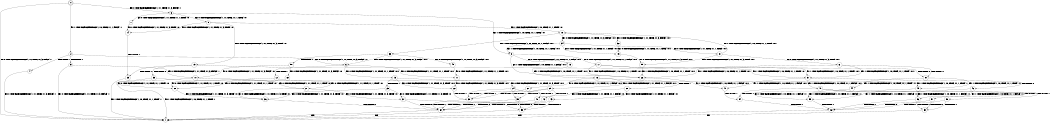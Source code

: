 digraph BCG {
size = "7, 10.5";
center = TRUE;
node [shape = circle];
0 [peripheries = 2];
0 -> 1 [label = "EX !0 !ATOMIC_EXCH_BRANCH (1, +1, TRUE, +1, 3, FALSE) !::"];
0 -> 2 [label = "EX !1 !ATOMIC_EXCH_BRANCH (1, +0, TRUE, +1, 1, FALSE) !::"];
0 -> 3 [label = "EX !0 !ATOMIC_EXCH_BRANCH (1, +1, TRUE, +1, 3, FALSE) !::"];
2 -> 4 [label = "TERMINATE !1"];
2 -> 5 [label = "TERMINATE !1"];
2 -> 6 [label = "EX !0 !ATOMIC_EXCH_BRANCH (1, +1, TRUE, +1, 3, FALSE) !:1:"];
3 -> 7 [label = "EX !0 !ATOMIC_EXCH_BRANCH (1, +1, TRUE, +1, 1, TRUE) !:0:"];
3 -> 8 [label = "EX !1 !ATOMIC_EXCH_BRANCH (1, +0, TRUE, +1, 1, TRUE) !:0:"];
3 -> 9 [label = "EX !0 !ATOMIC_EXCH_BRANCH (1, +1, TRUE, +1, 1, TRUE) !:0:"];
4 -> 1 [label = "EX !0 !ATOMIC_EXCH_BRANCH (1, +1, TRUE, +1, 3, FALSE) !::"];
5 -> 1 [label = "EX !0 !ATOMIC_EXCH_BRANCH (1, +1, TRUE, +1, 3, FALSE) !::"];
5 -> 10 [label = "EX !0 !ATOMIC_EXCH_BRANCH (1, +1, TRUE, +1, 3, FALSE) !::"];
6 -> 11 [label = "EX !0 !ATOMIC_EXCH_BRANCH (1, +1, TRUE, +1, 1, TRUE) !:0:1:"];
6 -> 12 [label = "TERMINATE !1"];
6 -> 13 [label = "EX !0 !ATOMIC_EXCH_BRANCH (1, +1, TRUE, +1, 1, TRUE) !:0:1:"];
7 -> 14 [label = "EX !0 !ATOMIC_EXCH_BRANCH (1, +1, TRUE, +1, 3, TRUE) !:0:"];
8 -> 15 [label = "EX !0 !ATOMIC_EXCH_BRANCH (1, +1, TRUE, +1, 1, FALSE) !:0:1:"];
8 -> 16 [label = "EX !1 !ATOMIC_EXCH_BRANCH (1, +0, TRUE, +1, 1, FALSE) !:0:1:"];
8 -> 17 [label = "EX !0 !ATOMIC_EXCH_BRANCH (1, +1, TRUE, +1, 1, FALSE) !:0:1:"];
9 -> 14 [label = "EX !0 !ATOMIC_EXCH_BRANCH (1, +1, TRUE, +1, 3, TRUE) !:0:"];
9 -> 18 [label = "EX !1 !ATOMIC_EXCH_BRANCH (1, +0, TRUE, +1, 1, TRUE) !:0:"];
9 -> 19 [label = "EX !0 !ATOMIC_EXCH_BRANCH (1, +1, TRUE, +1, 3, TRUE) !:0:"];
10 -> 20 [label = "EX !0 !ATOMIC_EXCH_BRANCH (1, +1, TRUE, +1, 1, TRUE) !:0:"];
10 -> 21 [label = "EX !0 !ATOMIC_EXCH_BRANCH (1, +1, TRUE, +1, 1, TRUE) !:0:"];
11 -> 22 [label = "EX !0 !ATOMIC_EXCH_BRANCH (1, +1, TRUE, +1, 3, TRUE) !:0:1:"];
12 -> 20 [label = "EX !0 !ATOMIC_EXCH_BRANCH (1, +1, TRUE, +1, 1, TRUE) !:0:"];
12 -> 21 [label = "EX !0 !ATOMIC_EXCH_BRANCH (1, +1, TRUE, +1, 1, TRUE) !:0:"];
13 -> 22 [label = "EX !0 !ATOMIC_EXCH_BRANCH (1, +1, TRUE, +1, 3, TRUE) !:0:1:"];
13 -> 23 [label = "TERMINATE !1"];
13 -> 24 [label = "EX !0 !ATOMIC_EXCH_BRANCH (1, +1, TRUE, +1, 3, TRUE) !:0:1:"];
14 -> 25 [label = "TERMINATE !0"];
15 -> 26 [label = "EX !1 !ATOMIC_EXCH_BRANCH (1, +0, TRUE, +1, 1, TRUE) !:0:1:"];
16 -> 27 [label = "EX !0 !ATOMIC_EXCH_BRANCH (1, +1, TRUE, +1, 1, FALSE) !:0:1:"];
16 -> 28 [label = "TERMINATE !1"];
16 -> 29 [label = "EX !0 !ATOMIC_EXCH_BRANCH (1, +1, TRUE, +1, 1, FALSE) !:0:1:"];
17 -> 26 [label = "EX !1 !ATOMIC_EXCH_BRANCH (1, +0, TRUE, +1, 1, TRUE) !:0:1:"];
17 -> 30 [label = "TERMINATE !0"];
17 -> 31 [label = "EX !1 !ATOMIC_EXCH_BRANCH (1, +0, TRUE, +1, 1, TRUE) !:0:1:"];
18 -> 32 [label = "EX !0 !ATOMIC_EXCH_BRANCH (1, +1, TRUE, +1, 3, FALSE) !:0:1:"];
18 -> 33 [label = "EX !1 !ATOMIC_EXCH_BRANCH (1, +0, TRUE, +1, 1, FALSE) !:0:1:"];
18 -> 34 [label = "EX !0 !ATOMIC_EXCH_BRANCH (1, +1, TRUE, +1, 3, FALSE) !:0:1:"];
19 -> 25 [label = "TERMINATE !0"];
19 -> 35 [label = "TERMINATE !0"];
19 -> 31 [label = "EX !1 !ATOMIC_EXCH_BRANCH (1, +0, TRUE, +1, 1, TRUE) !:0:"];
20 -> 36 [label = "EX !0 !ATOMIC_EXCH_BRANCH (1, +1, TRUE, +1, 3, TRUE) !:0:"];
21 -> 36 [label = "EX !0 !ATOMIC_EXCH_BRANCH (1, +1, TRUE, +1, 3, TRUE) !:0:"];
21 -> 37 [label = "EX !0 !ATOMIC_EXCH_BRANCH (1, +1, TRUE, +1, 3, TRUE) !:0:"];
22 -> 38 [label = "TERMINATE !0"];
23 -> 36 [label = "EX !0 !ATOMIC_EXCH_BRANCH (1, +1, TRUE, +1, 3, TRUE) !:0:"];
23 -> 37 [label = "EX !0 !ATOMIC_EXCH_BRANCH (1, +1, TRUE, +1, 3, TRUE) !:0:"];
24 -> 38 [label = "TERMINATE !0"];
24 -> 39 [label = "TERMINATE !1"];
24 -> 40 [label = "TERMINATE !0"];
25 -> 1 [label = "EX !1 !ATOMIC_EXCH_BRANCH (1, +0, TRUE, +1, 1, TRUE) !::"];
26 -> 41 [label = "EX !1 !ATOMIC_EXCH_BRANCH (1, +0, TRUE, +1, 1, FALSE) !:0:1:"];
27 -> 38 [label = "TERMINATE !0"];
28 -> 42 [label = "EX !0 !ATOMIC_EXCH_BRANCH (1, +1, TRUE, +1, 1, FALSE) !:0:"];
28 -> 43 [label = "EX !0 !ATOMIC_EXCH_BRANCH (1, +1, TRUE, +1, 1, FALSE) !:0:"];
29 -> 38 [label = "TERMINATE !0"];
29 -> 39 [label = "TERMINATE !1"];
29 -> 40 [label = "TERMINATE !0"];
30 -> 44 [label = "EX !1 !ATOMIC_EXCH_BRANCH (1, +0, TRUE, +1, 1, TRUE) !:1:"];
30 -> 45 [label = "EX !1 !ATOMIC_EXCH_BRANCH (1, +0, TRUE, +1, 1, TRUE) !:1:"];
31 -> 41 [label = "EX !1 !ATOMIC_EXCH_BRANCH (1, +0, TRUE, +1, 1, FALSE) !:0:1:"];
31 -> 46 [label = "TERMINATE !0"];
31 -> 47 [label = "EX !1 !ATOMIC_EXCH_BRANCH (1, +0, TRUE, +1, 1, FALSE) !:0:1:"];
32 -> 48 [label = "EX !0 !ATOMIC_EXCH_BRANCH (1, +1, TRUE, +1, 1, TRUE) !:0:1:"];
33 -> 49 [label = "EX !0 !ATOMIC_EXCH_BRANCH (1, +1, TRUE, +1, 3, FALSE) !:0:1:"];
33 -> 50 [label = "TERMINATE !1"];
33 -> 6 [label = "EX !0 !ATOMIC_EXCH_BRANCH (1, +1, TRUE, +1, 3, FALSE) !:0:1:"];
34 -> 48 [label = "EX !0 !ATOMIC_EXCH_BRANCH (1, +1, TRUE, +1, 1, TRUE) !:0:1:"];
34 -> 8 [label = "EX !1 !ATOMIC_EXCH_BRANCH (1, +0, TRUE, +1, 1, TRUE) !:0:1:"];
34 -> 51 [label = "EX !0 !ATOMIC_EXCH_BRANCH (1, +1, TRUE, +1, 1, TRUE) !:0:1:"];
35 -> 1 [label = "EX !1 !ATOMIC_EXCH_BRANCH (1, +0, TRUE, +1, 1, TRUE) !::"];
35 -> 45 [label = "EX !1 !ATOMIC_EXCH_BRANCH (1, +0, TRUE, +1, 1, TRUE) !::"];
36 -> 52 [label = "TERMINATE !0"];
37 -> 52 [label = "TERMINATE !0"];
37 -> 53 [label = "TERMINATE !0"];
38 -> 52 [label = "TERMINATE !1"];
39 -> 52 [label = "TERMINATE !0"];
39 -> 53 [label = "TERMINATE !0"];
40 -> 52 [label = "TERMINATE !1"];
40 -> 53 [label = "TERMINATE !1"];
41 -> 54 [label = "TERMINATE !0"];
42 -> 52 [label = "TERMINATE !0"];
43 -> 52 [label = "TERMINATE !0"];
43 -> 53 [label = "TERMINATE !0"];
44 -> 55 [label = "EX !1 !ATOMIC_EXCH_BRANCH (1, +0, TRUE, +1, 1, FALSE) !:1:"];
45 -> 55 [label = "EX !1 !ATOMIC_EXCH_BRANCH (1, +0, TRUE, +1, 1, FALSE) !:1:"];
45 -> 56 [label = "EX !1 !ATOMIC_EXCH_BRANCH (1, +0, TRUE, +1, 1, FALSE) !:1:"];
46 -> 55 [label = "EX !1 !ATOMIC_EXCH_BRANCH (1, +0, TRUE, +1, 1, FALSE) !:1:"];
46 -> 56 [label = "EX !1 !ATOMIC_EXCH_BRANCH (1, +0, TRUE, +1, 1, FALSE) !:1:"];
47 -> 54 [label = "TERMINATE !0"];
47 -> 57 [label = "TERMINATE !1"];
47 -> 58 [label = "TERMINATE !0"];
48 -> 59 [label = "EX !0 !ATOMIC_EXCH_BRANCH (1, +1, TRUE, +1, 3, TRUE) !:0:1:"];
49 -> 11 [label = "EX !0 !ATOMIC_EXCH_BRANCH (1, +1, TRUE, +1, 1, TRUE) !:0:1:"];
50 -> 60 [label = "EX !0 !ATOMIC_EXCH_BRANCH (1, +1, TRUE, +1, 3, FALSE) !:0:"];
50 -> 10 [label = "EX !0 !ATOMIC_EXCH_BRANCH (1, +1, TRUE, +1, 3, FALSE) !:0:"];
51 -> 59 [label = "EX !0 !ATOMIC_EXCH_BRANCH (1, +1, TRUE, +1, 3, TRUE) !:0:1:"];
51 -> 18 [label = "EX !1 !ATOMIC_EXCH_BRANCH (1, +0, TRUE, +1, 1, TRUE) !:0:1:"];
51 -> 61 [label = "EX !0 !ATOMIC_EXCH_BRANCH (1, +1, TRUE, +1, 3, TRUE) !:0:1:"];
52 -> 1 [label = "exit"];
53 -> 1 [label = "exit"];
54 -> 62 [label = "TERMINATE !1"];
55 -> 62 [label = "TERMINATE !1"];
56 -> 62 [label = "TERMINATE !1"];
56 -> 63 [label = "TERMINATE !1"];
57 -> 62 [label = "TERMINATE !0"];
57 -> 63 [label = "TERMINATE !0"];
58 -> 62 [label = "TERMINATE !1"];
58 -> 63 [label = "TERMINATE !1"];
59 -> 26 [label = "EX !1 !ATOMIC_EXCH_BRANCH (1, +0, TRUE, +1, 1, TRUE) !:0:1:"];
60 -> 20 [label = "EX !0 !ATOMIC_EXCH_BRANCH (1, +1, TRUE, +1, 1, TRUE) !:0:"];
61 -> 26 [label = "EX !1 !ATOMIC_EXCH_BRANCH (1, +0, TRUE, +1, 1, TRUE) !:0:1:"];
61 -> 30 [label = "TERMINATE !0"];
61 -> 31 [label = "EX !1 !ATOMIC_EXCH_BRANCH (1, +0, TRUE, +1, 1, TRUE) !:0:1:"];
62 -> 1 [label = "exit"];
63 -> 1 [label = "exit"];
}
